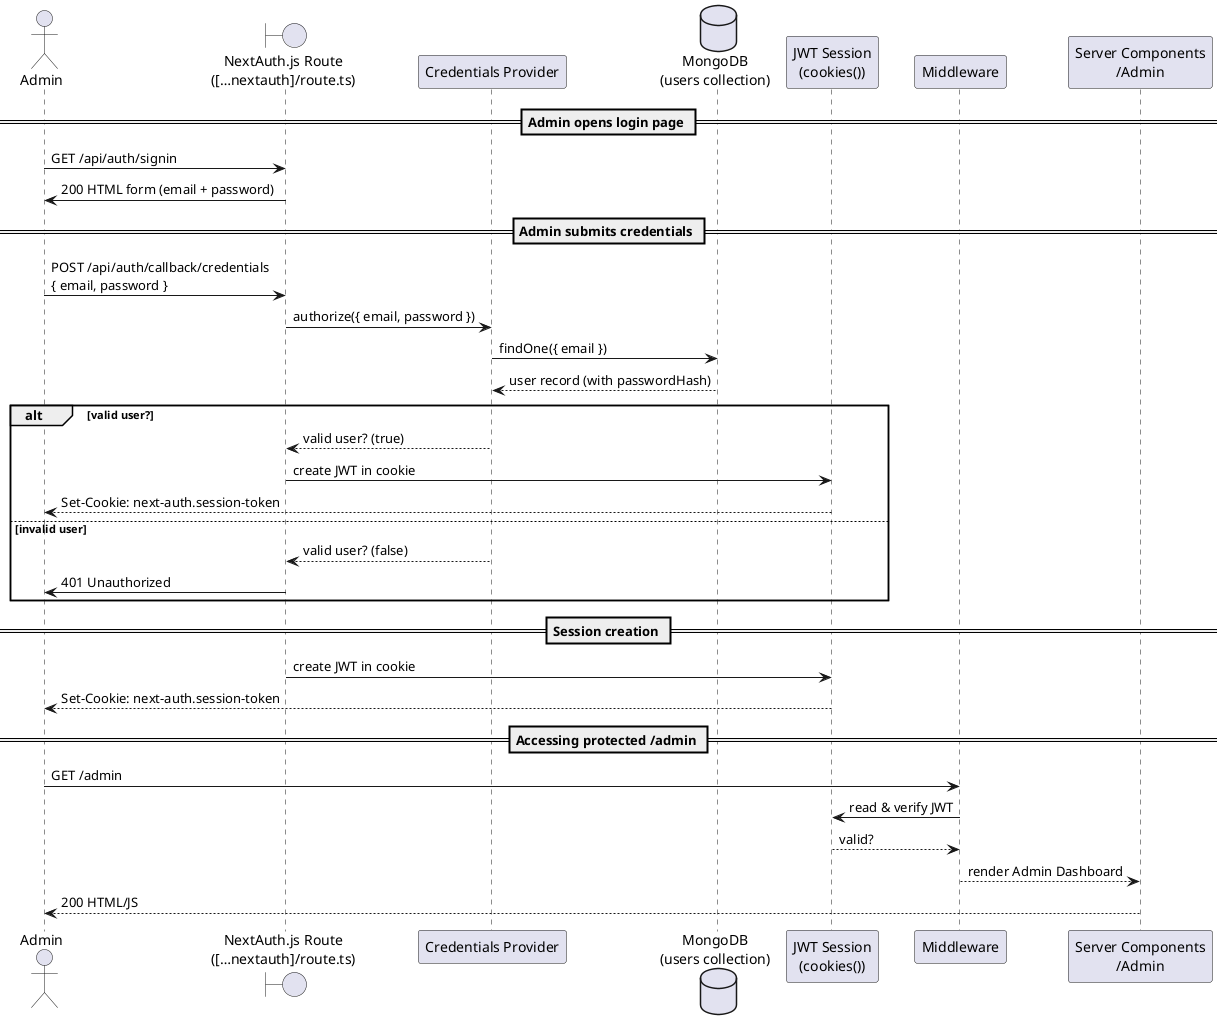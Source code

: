 @startuml sequence_overview
actor Admin
boundary "NextAuth.js Route\n([…nextauth]/route.ts)" as NextAuth
participant "Credentials Provider" as CredProv
database "MongoDB\n(users collection)" as DB
participant "JWT Session\n(cookies())" as Session
participant Middleware
participant "Server Components\n/Admin" as AdminUI

== Admin opens login page ==
Admin -> NextAuth: GET /api/auth/signin
NextAuth -> Admin: 200 HTML form (email + password)

== Admin submits credentials ==
Admin -> NextAuth: POST /api/auth/callback/credentials\n{ email, password }
NextAuth -> CredProv: authorize({ email, password })
CredProv -> DB: findOne({ email })
DB --> CredProv: user record (with passwordHash)

alt valid user?
    CredProv --> NextAuth: valid user? (true)
    NextAuth -> Session: create JWT in cookie
    Session --> Admin: Set-Cookie: next-auth.session-token
else invalid user
    CredProv --> NextAuth: valid user? (false)
    NextAuth -> Admin: 401 Unauthorized
end

== Session creation ==
NextAuth -> Session: create JWT in cookie
Session --> Admin: Set-Cookie: next-auth.session-token

== Accessing protected /admin ==
Admin -> Middleware: GET /admin
Middleware -> Session: read & verify JWT
Session --> Middleware: valid?
Middleware --> AdminUI: render Admin Dashboard
AdminUI --> Admin: 200 HTML/JS

@enduml